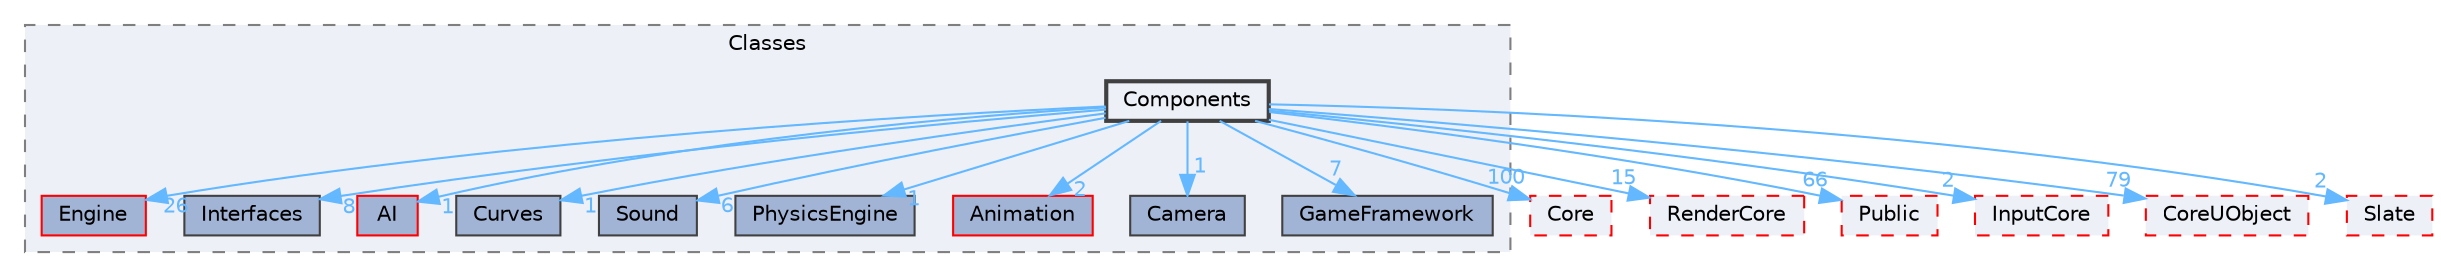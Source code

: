 digraph "Components"
{
 // INTERACTIVE_SVG=YES
 // LATEX_PDF_SIZE
  bgcolor="transparent";
  edge [fontname=Helvetica,fontsize=10,labelfontname=Helvetica,labelfontsize=10];
  node [fontname=Helvetica,fontsize=10,shape=box,height=0.2,width=0.4];
  compound=true
  subgraph clusterdir_0ed647eebe6ffcaa496d3842b7cec6ce {
    graph [ bgcolor="#edf0f7", pencolor="grey50", label="Classes", fontname=Helvetica,fontsize=10 style="filled,dashed", URL="dir_0ed647eebe6ffcaa496d3842b7cec6ce.html",tooltip=""]
  dir_275ee67e3d4a14e20f43a2d02c6b328e [label="Engine", fillcolor="#a2b4d6", color="red", style="filled", URL="dir_275ee67e3d4a14e20f43a2d02c6b328e.html",tooltip=""];
  dir_2ed3067d9b3f169ba2eba06d4647a8e1 [label="Interfaces", fillcolor="#a2b4d6", color="grey25", style="filled", URL="dir_2ed3067d9b3f169ba2eba06d4647a8e1.html",tooltip=""];
  dir_3c7b4b560bc72dddc2e041fd32a2c859 [label="AI", fillcolor="#a2b4d6", color="red", style="filled", URL="dir_3c7b4b560bc72dddc2e041fd32a2c859.html",tooltip=""];
  dir_828ca837b3f6b05671b423fe87de45b4 [label="Curves", fillcolor="#a2b4d6", color="grey25", style="filled", URL="dir_828ca837b3f6b05671b423fe87de45b4.html",tooltip=""];
  dir_965d82641a67ee9b29e2550f61fe1344 [label="Sound", fillcolor="#a2b4d6", color="grey25", style="filled", URL="dir_965d82641a67ee9b29e2550f61fe1344.html",tooltip=""];
  dir_99ee3656a9e7fa90de9e660e1975e358 [label="PhysicsEngine", fillcolor="#a2b4d6", color="grey25", style="filled", URL="dir_99ee3656a9e7fa90de9e660e1975e358.html",tooltip=""];
  dir_a2d88b44c38f243f7a3ce7b0e2b45dca [label="Animation", fillcolor="#a2b4d6", color="red", style="filled", URL="dir_a2d88b44c38f243f7a3ce7b0e2b45dca.html",tooltip=""];
  dir_b28b60bca15229d5d029a56387779b5b [label="Camera", fillcolor="#a2b4d6", color="grey25", style="filled", URL="dir_b28b60bca15229d5d029a56387779b5b.html",tooltip=""];
  dir_cc939d8e7753f23591e1c275ea054aa8 [label="GameFramework", fillcolor="#a2b4d6", color="grey25", style="filled", URL="dir_cc939d8e7753f23591e1c275ea054aa8.html",tooltip=""];
  dir_70f57afd45fa1634d302cabb4bd26e1c [label="Components", fillcolor="#edf0f7", color="grey25", style="filled,bold", URL="dir_70f57afd45fa1634d302cabb4bd26e1c.html",tooltip=""];
  }
  dir_0e6cddcc9caa1238c7f3774224afaa45 [label="Core", fillcolor="#edf0f7", color="red", style="filled,dashed", URL="dir_0e6cddcc9caa1238c7f3774224afaa45.html",tooltip=""];
  dir_1b3e874b84daba3b34ce7cbbd2916bbd [label="RenderCore", fillcolor="#edf0f7", color="red", style="filled,dashed", URL="dir_1b3e874b84daba3b34ce7cbbd2916bbd.html",tooltip=""];
  dir_1d06a51bfc871a6a1823440d0d72725c [label="Public", fillcolor="#edf0f7", color="red", style="filled,dashed", URL="dir_1d06a51bfc871a6a1823440d0d72725c.html",tooltip=""];
  dir_3e8e1daf27a38f5d72a6cbf6f3b5d663 [label="InputCore", fillcolor="#edf0f7", color="red", style="filled,dashed", URL="dir_3e8e1daf27a38f5d72a6cbf6f3b5d663.html",tooltip=""];
  dir_4c499e5e32e2b4479ad7e552df73eeae [label="CoreUObject", fillcolor="#edf0f7", color="red", style="filled,dashed", URL="dir_4c499e5e32e2b4479ad7e552df73eeae.html",tooltip=""];
  dir_f0312094b7f0f764d1cd7b6742c0aeab [label="Slate", fillcolor="#edf0f7", color="red", style="filled,dashed", URL="dir_f0312094b7f0f764d1cd7b6742c0aeab.html",tooltip=""];
  dir_70f57afd45fa1634d302cabb4bd26e1c->dir_0e6cddcc9caa1238c7f3774224afaa45 [headlabel="100", labeldistance=1.5 headhref="dir_000231_000266.html" href="dir_000231_000266.html" color="steelblue1" fontcolor="steelblue1"];
  dir_70f57afd45fa1634d302cabb4bd26e1c->dir_1b3e874b84daba3b34ce7cbbd2916bbd [headlabel="15", labeldistance=1.5 headhref="dir_000231_000959.html" href="dir_000231_000959.html" color="steelblue1" fontcolor="steelblue1"];
  dir_70f57afd45fa1634d302cabb4bd26e1c->dir_1d06a51bfc871a6a1823440d0d72725c [headlabel="66", labeldistance=1.5 headhref="dir_000231_000935.html" href="dir_000231_000935.html" color="steelblue1" fontcolor="steelblue1"];
  dir_70f57afd45fa1634d302cabb4bd26e1c->dir_275ee67e3d4a14e20f43a2d02c6b328e [headlabel="26", labeldistance=1.5 headhref="dir_000231_000367.html" href="dir_000231_000367.html" color="steelblue1" fontcolor="steelblue1"];
  dir_70f57afd45fa1634d302cabb4bd26e1c->dir_2ed3067d9b3f169ba2eba06d4647a8e1 [headlabel="8", labeldistance=1.5 headhref="dir_000231_000506.html" href="dir_000231_000506.html" color="steelblue1" fontcolor="steelblue1"];
  dir_70f57afd45fa1634d302cabb4bd26e1c->dir_3c7b4b560bc72dddc2e041fd32a2c859 [headlabel="1", labeldistance=1.5 headhref="dir_000231_000018.html" href="dir_000231_000018.html" color="steelblue1" fontcolor="steelblue1"];
  dir_70f57afd45fa1634d302cabb4bd26e1c->dir_3e8e1daf27a38f5d72a6cbf6f3b5d663 [headlabel="2", labeldistance=1.5 headhref="dir_000231_000493.html" href="dir_000231_000493.html" color="steelblue1" fontcolor="steelblue1"];
  dir_70f57afd45fa1634d302cabb4bd26e1c->dir_4c499e5e32e2b4479ad7e552df73eeae [headlabel="79", labeldistance=1.5 headhref="dir_000231_000268.html" href="dir_000231_000268.html" color="steelblue1" fontcolor="steelblue1"];
  dir_70f57afd45fa1634d302cabb4bd26e1c->dir_828ca837b3f6b05671b423fe87de45b4 [headlabel="1", labeldistance=1.5 headhref="dir_000231_000275.html" href="dir_000231_000275.html" color="steelblue1" fontcolor="steelblue1"];
  dir_70f57afd45fa1634d302cabb4bd26e1c->dir_965d82641a67ee9b29e2550f61fe1344 [headlabel="6", labeldistance=1.5 headhref="dir_000231_001054.html" href="dir_000231_001054.html" color="steelblue1" fontcolor="steelblue1"];
  dir_70f57afd45fa1634d302cabb4bd26e1c->dir_99ee3656a9e7fa90de9e660e1975e358 [headlabel="1", labeldistance=1.5 headhref="dir_000231_000736.html" href="dir_000231_000736.html" color="steelblue1" fontcolor="steelblue1"];
  dir_70f57afd45fa1634d302cabb4bd26e1c->dir_a2d88b44c38f243f7a3ce7b0e2b45dca [headlabel="2", labeldistance=1.5 headhref="dir_000231_000033.html" href="dir_000231_000033.html" color="steelblue1" fontcolor="steelblue1"];
  dir_70f57afd45fa1634d302cabb4bd26e1c->dir_b28b60bca15229d5d029a56387779b5b [headlabel="1", labeldistance=1.5 headhref="dir_000231_000117.html" href="dir_000231_000117.html" color="steelblue1" fontcolor="steelblue1"];
  dir_70f57afd45fa1634d302cabb4bd26e1c->dir_cc939d8e7753f23591e1c275ea054aa8 [headlabel="7", labeldistance=1.5 headhref="dir_000231_000419.html" href="dir_000231_000419.html" color="steelblue1" fontcolor="steelblue1"];
  dir_70f57afd45fa1634d302cabb4bd26e1c->dir_f0312094b7f0f764d1cd7b6742c0aeab [headlabel="2", labeldistance=1.5 headhref="dir_000231_001044.html" href="dir_000231_001044.html" color="steelblue1" fontcolor="steelblue1"];
}
